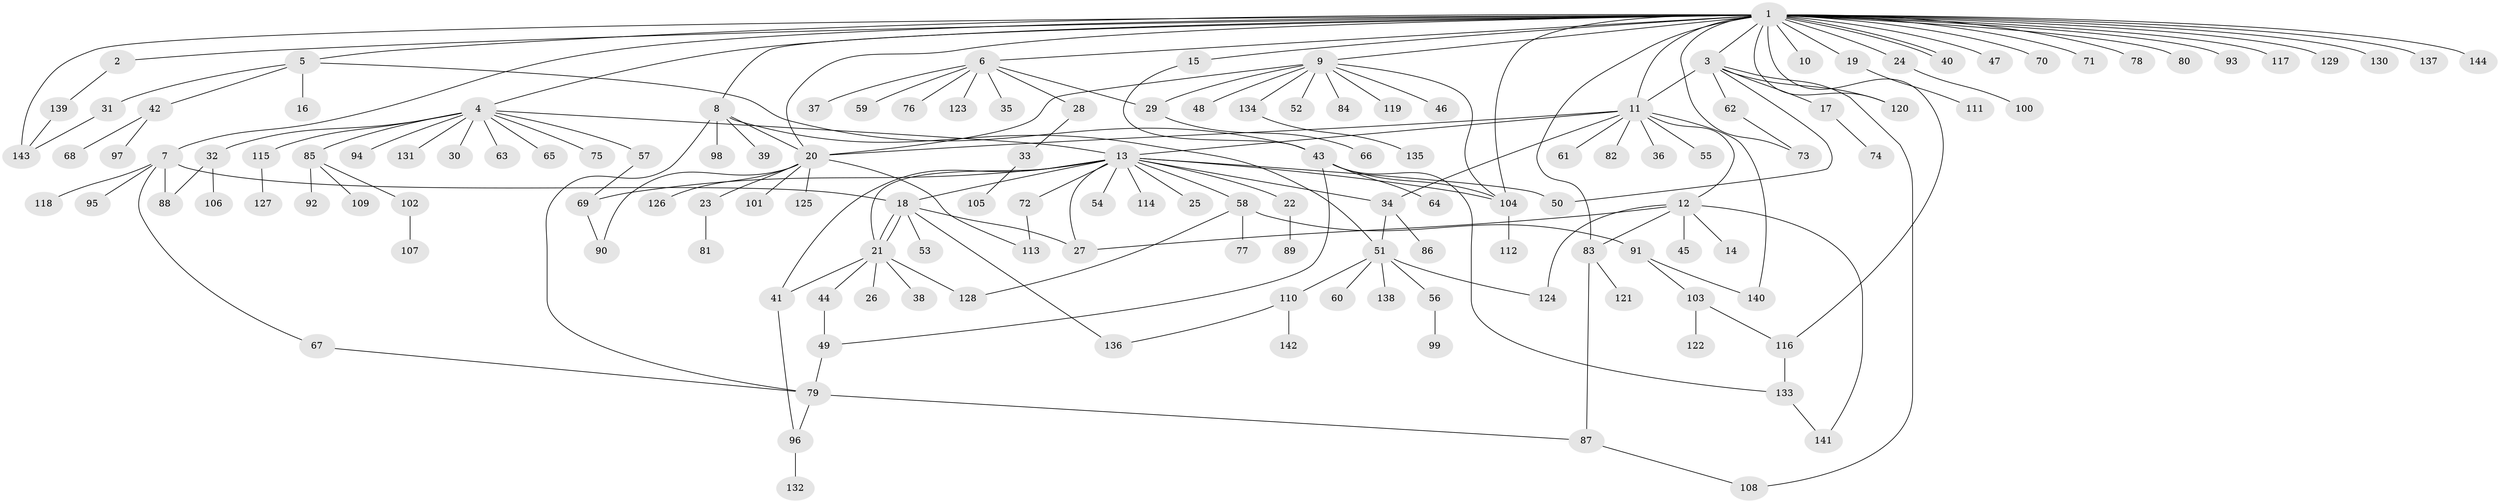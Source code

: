 // Generated by graph-tools (version 1.1) at 2025/01/03/09/25 03:01:40]
// undirected, 144 vertices, 185 edges
graph export_dot {
graph [start="1"]
  node [color=gray90,style=filled];
  1;
  2;
  3;
  4;
  5;
  6;
  7;
  8;
  9;
  10;
  11;
  12;
  13;
  14;
  15;
  16;
  17;
  18;
  19;
  20;
  21;
  22;
  23;
  24;
  25;
  26;
  27;
  28;
  29;
  30;
  31;
  32;
  33;
  34;
  35;
  36;
  37;
  38;
  39;
  40;
  41;
  42;
  43;
  44;
  45;
  46;
  47;
  48;
  49;
  50;
  51;
  52;
  53;
  54;
  55;
  56;
  57;
  58;
  59;
  60;
  61;
  62;
  63;
  64;
  65;
  66;
  67;
  68;
  69;
  70;
  71;
  72;
  73;
  74;
  75;
  76;
  77;
  78;
  79;
  80;
  81;
  82;
  83;
  84;
  85;
  86;
  87;
  88;
  89;
  90;
  91;
  92;
  93;
  94;
  95;
  96;
  97;
  98;
  99;
  100;
  101;
  102;
  103;
  104;
  105;
  106;
  107;
  108;
  109;
  110;
  111;
  112;
  113;
  114;
  115;
  116;
  117;
  118;
  119;
  120;
  121;
  122;
  123;
  124;
  125;
  126;
  127;
  128;
  129;
  130;
  131;
  132;
  133;
  134;
  135;
  136;
  137;
  138;
  139;
  140;
  141;
  142;
  143;
  144;
  1 -- 2;
  1 -- 3;
  1 -- 4;
  1 -- 5;
  1 -- 6;
  1 -- 7;
  1 -- 8;
  1 -- 9;
  1 -- 10;
  1 -- 11;
  1 -- 15;
  1 -- 19;
  1 -- 20;
  1 -- 24;
  1 -- 40;
  1 -- 40;
  1 -- 47;
  1 -- 70;
  1 -- 71;
  1 -- 73;
  1 -- 78;
  1 -- 80;
  1 -- 83;
  1 -- 93;
  1 -- 104;
  1 -- 116;
  1 -- 117;
  1 -- 120;
  1 -- 129;
  1 -- 130;
  1 -- 137;
  1 -- 143;
  1 -- 144;
  2 -- 139;
  3 -- 11;
  3 -- 17;
  3 -- 50;
  3 -- 62;
  3 -- 108;
  3 -- 120;
  4 -- 13;
  4 -- 30;
  4 -- 32;
  4 -- 57;
  4 -- 63;
  4 -- 65;
  4 -- 75;
  4 -- 85;
  4 -- 94;
  4 -- 115;
  4 -- 131;
  5 -- 16;
  5 -- 31;
  5 -- 42;
  5 -- 43;
  6 -- 28;
  6 -- 29;
  6 -- 35;
  6 -- 37;
  6 -- 59;
  6 -- 76;
  6 -- 123;
  7 -- 18;
  7 -- 67;
  7 -- 88;
  7 -- 95;
  7 -- 118;
  8 -- 20;
  8 -- 39;
  8 -- 51;
  8 -- 79;
  8 -- 98;
  9 -- 20;
  9 -- 29;
  9 -- 46;
  9 -- 48;
  9 -- 52;
  9 -- 84;
  9 -- 104;
  9 -- 119;
  9 -- 134;
  11 -- 12;
  11 -- 13;
  11 -- 20;
  11 -- 34;
  11 -- 36;
  11 -- 55;
  11 -- 61;
  11 -- 82;
  11 -- 140;
  12 -- 14;
  12 -- 27;
  12 -- 45;
  12 -- 83;
  12 -- 124;
  12 -- 141;
  13 -- 18;
  13 -- 21;
  13 -- 22;
  13 -- 25;
  13 -- 27;
  13 -- 34;
  13 -- 41;
  13 -- 50;
  13 -- 54;
  13 -- 58;
  13 -- 69;
  13 -- 72;
  13 -- 104;
  13 -- 114;
  15 -- 43;
  17 -- 74;
  18 -- 21;
  18 -- 21;
  18 -- 27;
  18 -- 53;
  18 -- 136;
  19 -- 111;
  20 -- 23;
  20 -- 90;
  20 -- 101;
  20 -- 113;
  20 -- 125;
  20 -- 126;
  21 -- 26;
  21 -- 38;
  21 -- 41;
  21 -- 44;
  21 -- 128;
  22 -- 89;
  23 -- 81;
  24 -- 100;
  28 -- 33;
  29 -- 66;
  31 -- 143;
  32 -- 88;
  32 -- 106;
  33 -- 105;
  34 -- 51;
  34 -- 86;
  41 -- 96;
  42 -- 68;
  42 -- 97;
  43 -- 49;
  43 -- 64;
  43 -- 104;
  43 -- 133;
  44 -- 49;
  49 -- 79;
  51 -- 56;
  51 -- 60;
  51 -- 110;
  51 -- 124;
  51 -- 138;
  56 -- 99;
  57 -- 69;
  58 -- 77;
  58 -- 91;
  58 -- 128;
  62 -- 73;
  67 -- 79;
  69 -- 90;
  72 -- 113;
  79 -- 87;
  79 -- 96;
  83 -- 87;
  83 -- 121;
  85 -- 92;
  85 -- 102;
  85 -- 109;
  87 -- 108;
  91 -- 103;
  91 -- 140;
  96 -- 132;
  102 -- 107;
  103 -- 116;
  103 -- 122;
  104 -- 112;
  110 -- 136;
  110 -- 142;
  115 -- 127;
  116 -- 133;
  133 -- 141;
  134 -- 135;
  139 -- 143;
}
